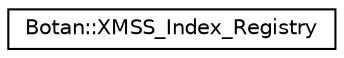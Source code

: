 digraph "Graphical Class Hierarchy"
{
  edge [fontname="Helvetica",fontsize="10",labelfontname="Helvetica",labelfontsize="10"];
  node [fontname="Helvetica",fontsize="10",shape=record];
  rankdir="LR";
  Node0 [label="Botan::XMSS_Index_Registry",height=0.2,width=0.4,color="black", fillcolor="white", style="filled",URL="$class_botan_1_1_x_m_s_s___index___registry.html"];
}
